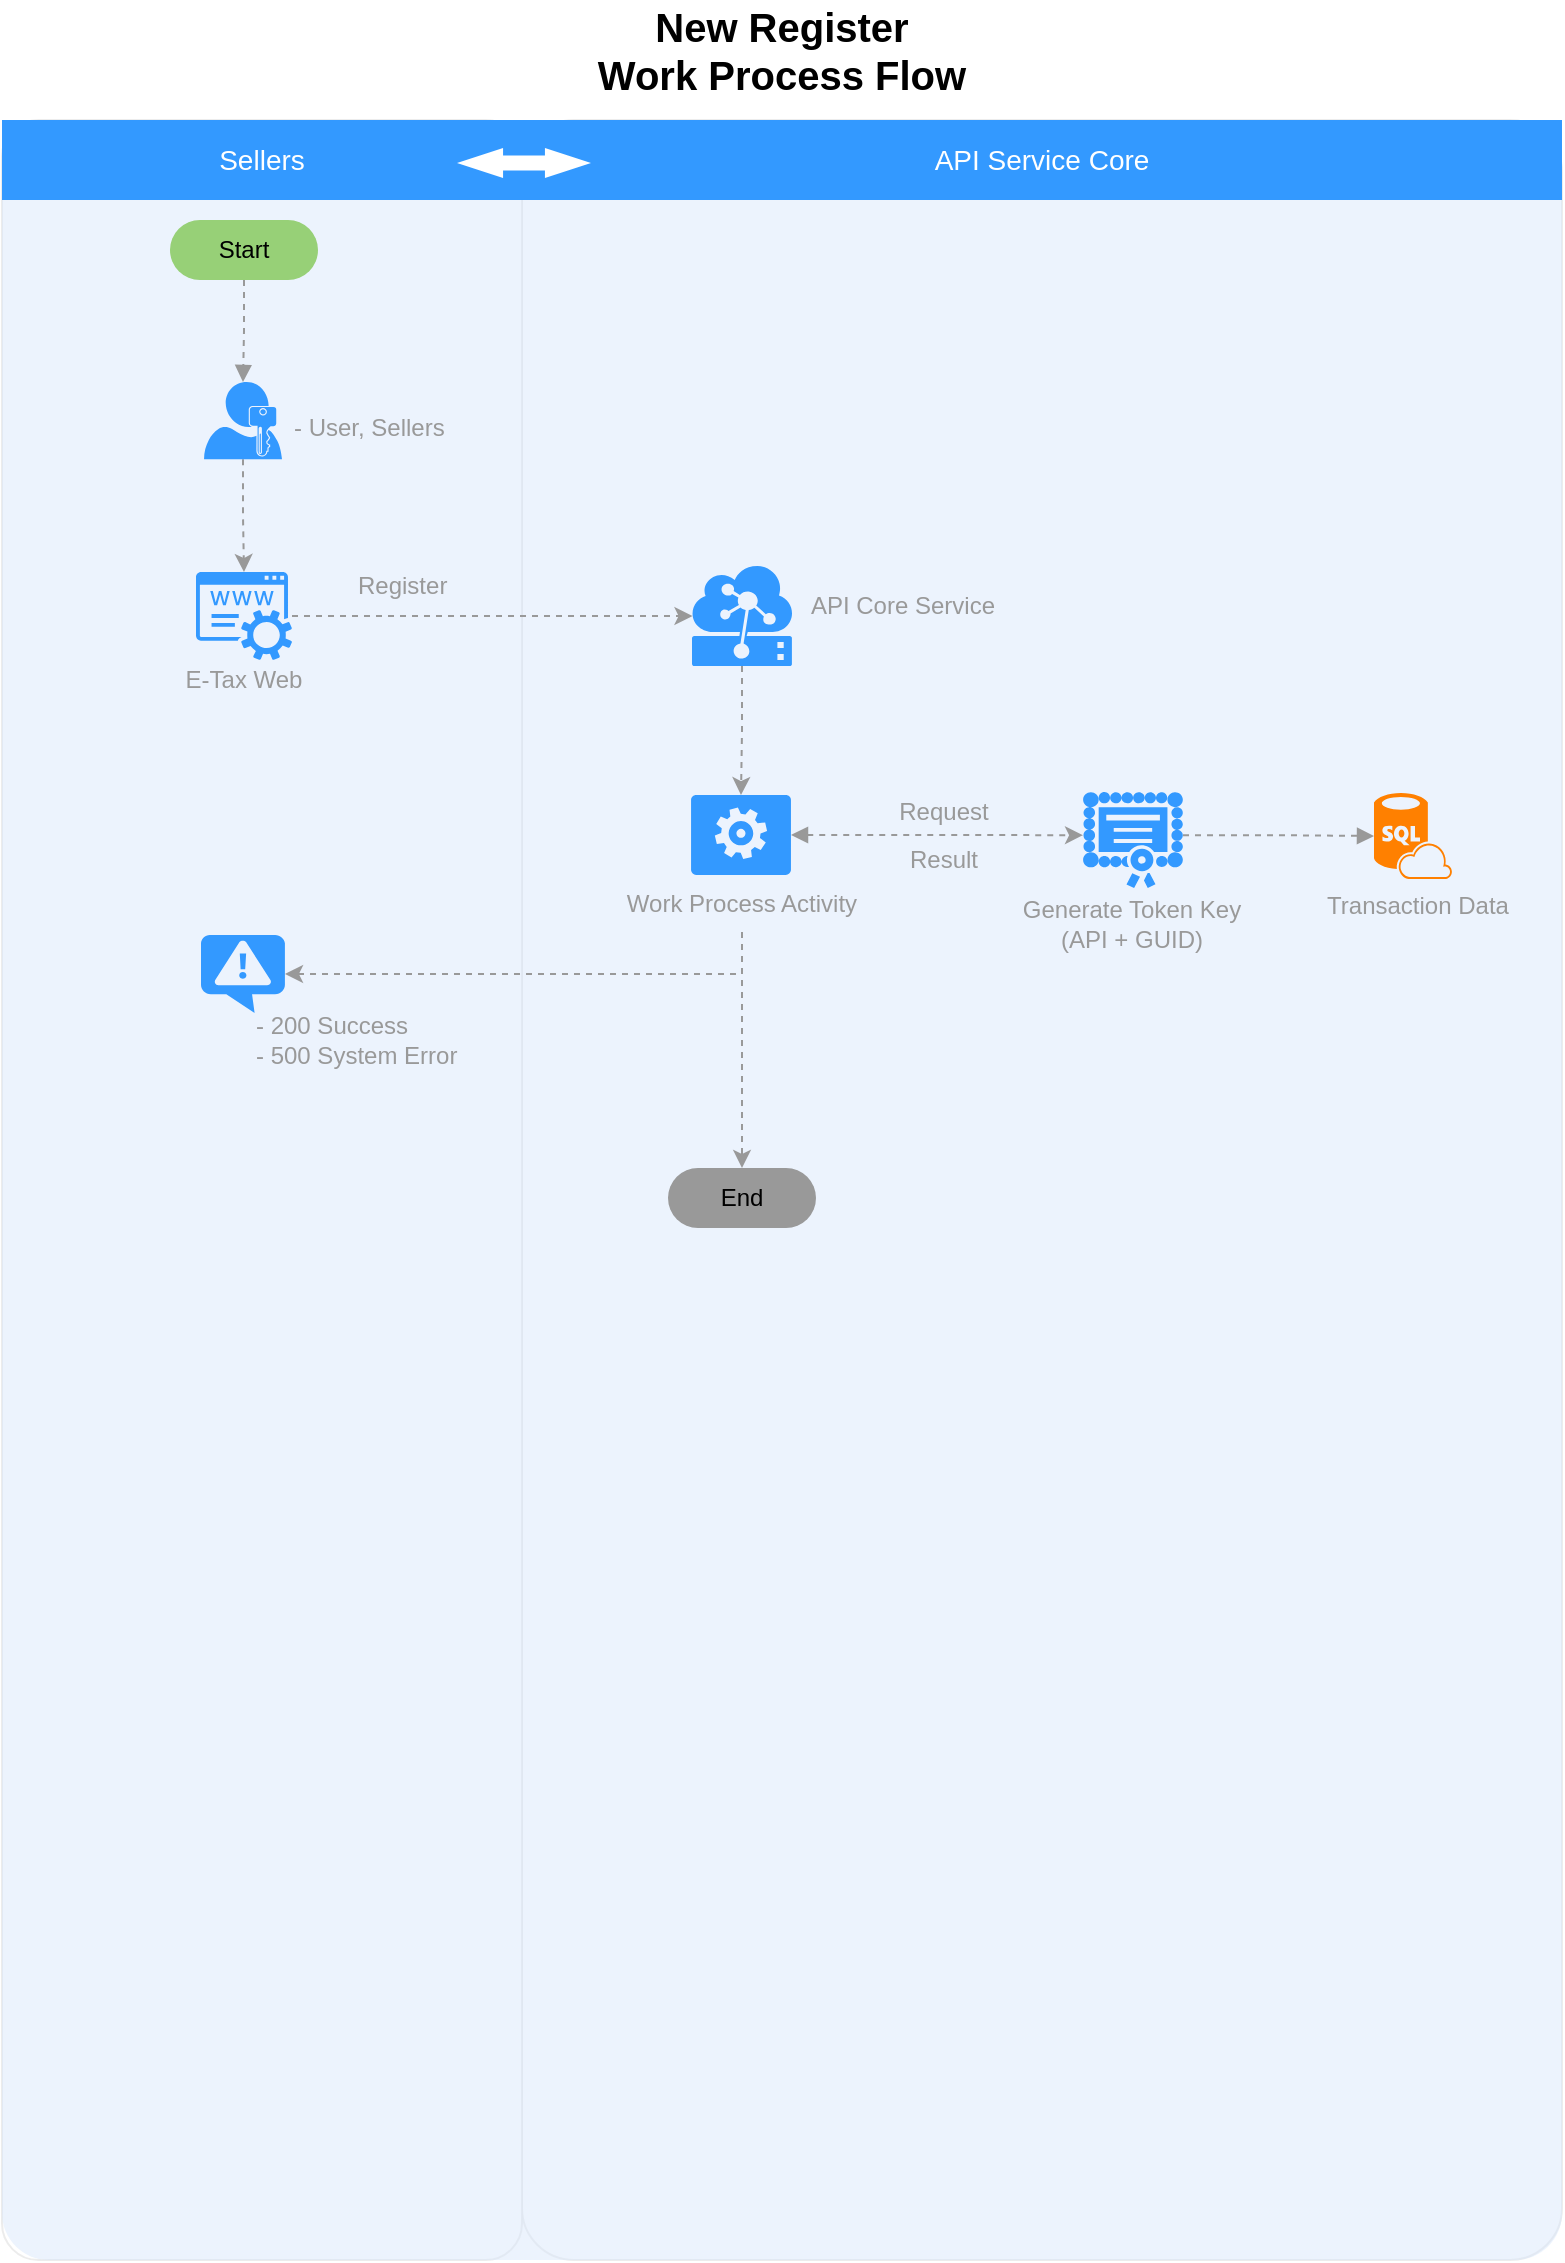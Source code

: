 <mxfile version="10.8.0" type="github"><diagram id="oyJG5gAHa9CKH-HlgH-Q" name="Page-1"><mxGraphModel dx="1220" dy="634" grid="1" gridSize="10" guides="1" tooltips="1" connect="1" arrows="1" fold="1" page="1" pageScale="1" pageWidth="827" pageHeight="1169" math="0" shadow="0"><root><mxCell id="0"/><mxCell id="1" parent="0"/><mxCell id="Rs6xH6_fGf0zCs76IZ1n-2" value="" style="rounded=1;whiteSpace=wrap;html=1;strokeColor=#E6E6E6;strokeWidth=1;fillColor=#FFFFFF;fontFamily=Helvetica;fontSize=14;fontColor=#FFB366;opacity=75;verticalAlign=top;fontStyle=1;arcSize=5;" parent="1" vertex="1"><mxGeometry x="290" y="80" width="520" height="1070" as="geometry"/></mxCell><mxCell id="Rs6xH6_fGf0zCs76IZ1n-3" value="" style="rounded=1;whiteSpace=wrap;html=1;strokeColor=#E6E6E6;strokeWidth=1;fillColor=#FFFFFF;fontFamily=Helvetica;fontSize=14;fontColor=#FFB366;opacity=75;verticalAlign=top;fontStyle=1;arcSize=7;" parent="1" vertex="1"><mxGeometry x="30" y="80" width="260" height="1070" as="geometry"/></mxCell><mxCell id="Rs6xH6_fGf0zCs76IZ1n-4" value="" style="rounded=1;whiteSpace=wrap;html=1;strokeColor=none;strokeWidth=1;fillColor=#dae8fc;fontSize=12;align=center;arcSize=3;opacity=50;" parent="1" vertex="1"><mxGeometry x="30" y="80" width="780" height="1070" as="geometry"/></mxCell><mxCell id="Rs6xH6_fGf0zCs76IZ1n-5" value="Sellers" style="whiteSpace=wrap;html=1;dashed=1;strokeColor=none;strokeWidth=2;fillColor=#3399FF;fontFamily=Helvetica;fontSize=14;fontColor=#FFFFFF;fontStyle=0" parent="1" vertex="1"><mxGeometry x="30" y="80" width="260" height="40" as="geometry"/></mxCell><mxCell id="Rs6xH6_fGf0zCs76IZ1n-6" value="API Service Core" style="whiteSpace=wrap;html=1;dashed=1;strokeColor=none;strokeWidth=2;fillColor=#3399FF;fontFamily=Helvetica;fontSize=14;fontColor=#FFFFFF;fontStyle=0" parent="1" vertex="1"><mxGeometry x="290" y="80" width="520" height="40" as="geometry"/></mxCell><mxCell id="Rs6xH6_fGf0zCs76IZ1n-7" value="New Register&lt;br&gt;Work Process Flow" style="text;html=1;strokeColor=none;fillColor=none;align=center;verticalAlign=middle;whiteSpace=wrap;rounded=0;fontStyle=1;fontSize=20;" parent="1" vertex="1"><mxGeometry x="290" y="20" width="260" height="50" as="geometry"/></mxCell><mxCell id="Rs6xH6_fGf0zCs76IZ1n-8" value="" style="shape=mxgraph.arrows.two_way_arrow_horizontal;html=1;verticalLabelPosition=bottom;verticalAlign=top;strokeWidth=2;strokeColor=none;dashed=1;fillColor=#FFFFFF;fontFamily=Verdana;fontSize=12;fontColor=#00BEF2" parent="1" vertex="1"><mxGeometry x="257.5" y="94" width="67" height="15" as="geometry"/></mxCell><mxCell id="Rs6xH6_fGf0zCs76IZ1n-11" style="edgeStyle=orthogonalEdgeStyle;rounded=0;orthogonalLoop=1;jettySize=auto;html=1;fontSize=14;strokeColor=#999999;dashed=1;entryX=0.005;entryY=0.5;entryDx=0;entryDy=0;entryPerimeter=0;" parent="1" source="Rs6xH6_fGf0zCs76IZ1n-25" target="Rs6xH6_fGf0zCs76IZ1n-19" edge="1"><mxGeometry relative="1" as="geometry"><mxPoint x="521" y="355" as="targetPoint"/><mxPoint x="187" y="355" as="sourcePoint"/></mxGeometry></mxCell><mxCell id="Rs6xH6_fGf0zCs76IZ1n-12" value="Register" style="text;html=1;strokeColor=none;fillColor=none;align=left;verticalAlign=middle;whiteSpace=wrap;rounded=0;fontSize=12;fontColor=#999999;" parent="1" vertex="1"><mxGeometry x="205.5" y="303" width="59" height="20" as="geometry"/></mxCell><mxCell id="Rs6xH6_fGf0zCs76IZ1n-13" style="edgeStyle=orthogonalEdgeStyle;rounded=0;orthogonalLoop=1;jettySize=auto;html=1;exitX=0.5;exitY=1;exitDx=0;exitDy=0;dashed=1;strokeColor=#999999;exitPerimeter=0;" parent="1" source="Rs6xH6_fGf0zCs76IZ1n-23" target="Rs6xH6_fGf0zCs76IZ1n-25" edge="1"><mxGeometry relative="1" as="geometry"><mxPoint x="151" y="299" as="sourcePoint"/><mxPoint x="151" y="355" as="targetPoint"/></mxGeometry></mxCell><mxCell id="Rs6xH6_fGf0zCs76IZ1n-18" style="edgeStyle=orthogonalEdgeStyle;rounded=0;orthogonalLoop=1;jettySize=auto;html=1;exitX=0.5;exitY=1;exitDx=0;exitDy=0;exitPerimeter=0;entryX=0.5;entryY=0;entryDx=0;entryDy=0;dashed=1;strokeColor=#999999;entryPerimeter=0;" parent="1" source="Rs6xH6_fGf0zCs76IZ1n-19" target="Rs6xH6_fGf0zCs76IZ1n-56" edge="1"><mxGeometry relative="1" as="geometry"><mxPoint x="400" y="418" as="targetPoint"/></mxGeometry></mxCell><mxCell id="Rs6xH6_fGf0zCs76IZ1n-19" value="" style="shadow=0;dashed=0;html=1;strokeColor=none;labelPosition=center;verticalLabelPosition=bottom;verticalAlign=top;align=center;shape=mxgraph.mscae.cloud.iot_edge;fillColor=#3399FF;pointerEvents=1;fontSize=12;fontColor=#999999;" parent="1" vertex="1"><mxGeometry x="375" y="303" width="50" height="50" as="geometry"/></mxCell><mxCell id="Rs6xH6_fGf0zCs76IZ1n-20" value="API Core Service" style="text;html=1;strokeColor=none;fillColor=none;align=center;verticalAlign=middle;whiteSpace=wrap;rounded=0;fontSize=12;fontColor=#999999;" parent="1" vertex="1"><mxGeometry x="430" y="308.5" width="101" height="29" as="geometry"/></mxCell><mxCell id="Rs6xH6_fGf0zCs76IZ1n-21" value="" style="group" parent="1" vertex="1" connectable="0"><mxGeometry x="131" y="211" width="162.5" height="50" as="geometry"/></mxCell><mxCell id="Rs6xH6_fGf0zCs76IZ1n-22" value="&lt;font color=&quot;#999999&quot; style=&quot;font-size: 12px&quot;&gt;- User, Sellers&lt;br&gt;&lt;br&gt;&lt;/font&gt;" style="text;html=1;strokeColor=none;fillColor=none;align=left;verticalAlign=middle;whiteSpace=wrap;rounded=0;fontSize=12;" parent="Rs6xH6_fGf0zCs76IZ1n-21" vertex="1"><mxGeometry x="42.5" y="10" width="120" height="40" as="geometry"/></mxCell><mxCell id="Rs6xH6_fGf0zCs76IZ1n-23" value="" style="pointerEvents=1;shadow=0;dashed=0;html=1;strokeColor=none;labelPosition=center;verticalLabelPosition=bottom;verticalAlign=top;align=center;shape=mxgraph.mscae.enterprise.user_permissions;fillColor=#3399FF;fontSize=14;" parent="Rs6xH6_fGf0zCs76IZ1n-21" vertex="1"><mxGeometry width="39" height="38.678" as="geometry"/></mxCell><mxCell id="Rs6xH6_fGf0zCs76IZ1n-24" value="" style="group" parent="1" vertex="1" connectable="0"><mxGeometry x="95.5" y="306" width="110" height="74" as="geometry"/></mxCell><mxCell id="Rs6xH6_fGf0zCs76IZ1n-25" value="" style="pointerEvents=1;shadow=0;dashed=0;html=1;strokeColor=none;fillColor=#3399FF;labelPosition=center;verticalLabelPosition=bottom;verticalAlign=top;outlineConnect=0;align=center;shape=mxgraph.office.services.registrar_service;" parent="Rs6xH6_fGf0zCs76IZ1n-24" vertex="1"><mxGeometry x="31.5" width="48" height="44" as="geometry"/></mxCell><mxCell id="Rs6xH6_fGf0zCs76IZ1n-26" value="E-Tax Web" style="text;html=1;strokeColor=none;fillColor=none;align=center;verticalAlign=middle;whiteSpace=wrap;rounded=0;fontSize=12;fontColor=#999999;" parent="Rs6xH6_fGf0zCs76IZ1n-24" vertex="1"><mxGeometry y="39" width="110" height="30" as="geometry"/></mxCell><mxCell id="Rs6xH6_fGf0zCs76IZ1n-45" style="edgeStyle=orthogonalEdgeStyle;rounded=0;orthogonalLoop=1;jettySize=auto;html=1;exitX=0.5;exitY=1;exitDx=0;exitDy=0;entryX=0.5;entryY=0;entryDx=0;entryDy=0;entryPerimeter=0;dashed=1;startArrow=none;startFill=0;endArrow=block;endFill=1;strokeColor=#999999;fontColor=#000000;" parent="1" source="Rs6xH6_fGf0zCs76IZ1n-46" target="Rs6xH6_fGf0zCs76IZ1n-23" edge="1"><mxGeometry relative="1" as="geometry"/></mxCell><mxCell id="Rs6xH6_fGf0zCs76IZ1n-46" value="Start" style="rounded=1;whiteSpace=wrap;html=1;fontColor=#000000;align=center;arcSize=50;labelBackgroundColor=none;fillColor=#97D077;strokeColor=none;" parent="1" vertex="1"><mxGeometry x="114" y="130" width="74" height="30" as="geometry"/></mxCell><mxCell id="Rs6xH6_fGf0zCs76IZ1n-55" value="" style="group" parent="1" vertex="1" connectable="0"><mxGeometry x="321.5" y="417.5" width="160" height="72" as="geometry"/></mxCell><mxCell id="Rs6xH6_fGf0zCs76IZ1n-56" value="" style="verticalLabelPosition=bottom;html=1;verticalAlign=top;align=center;strokeColor=none;fillColor=#3399FF;shape=mxgraph.azure.worker_role;fontSize=12;fontColor=#999999;" parent="Rs6xH6_fGf0zCs76IZ1n-55" vertex="1"><mxGeometry x="53" width="50" height="40" as="geometry"/></mxCell><mxCell id="Rs6xH6_fGf0zCs76IZ1n-69" value="" style="group" parent="1" vertex="1" connectable="0"><mxGeometry x="540" y="490" width="108" height="79" as="geometry"/></mxCell><mxCell id="Rs6xH6_fGf0zCs76IZ1n-72" style="edgeStyle=orthogonalEdgeStyle;rounded=0;orthogonalLoop=1;jettySize=auto;html=1;exitX=0.5;exitY=1;exitDx=0;exitDy=0;entryX=1;entryY=0.5;entryDx=0;entryDy=0;entryPerimeter=0;dashed=1;strokeColor=#999999;fontColor=#00CC00;" parent="1" source="Rs6xH6_fGf0zCs76IZ1n-74" target="Rs6xH6_fGf0zCs76IZ1n-83" edge="1"><mxGeometry relative="1" as="geometry"/></mxCell><mxCell id="Rs6xH6_fGf0zCs76IZ1n-73" style="edgeStyle=orthogonalEdgeStyle;rounded=0;orthogonalLoop=1;jettySize=auto;html=1;exitX=0.5;exitY=1;exitDx=0;exitDy=0;entryX=0.5;entryY=0;entryDx=0;entryDy=0;dashed=1;strokeColor=#999999;fontColor=#00CC00;" parent="1" source="Rs6xH6_fGf0zCs76IZ1n-74" target="Rs6xH6_fGf0zCs76IZ1n-85" edge="1"><mxGeometry relative="1" as="geometry"/></mxCell><mxCell id="Rs6xH6_fGf0zCs76IZ1n-74" value="Work Process Activity&lt;br&gt;" style="text;html=1;strokeColor=none;fillColor=none;align=center;verticalAlign=middle;whiteSpace=wrap;rounded=0;fontSize=12;fontColor=#999999;" parent="1" vertex="1"><mxGeometry x="320" y="457" width="160" height="29" as="geometry"/></mxCell><mxCell id="Rs6xH6_fGf0zCs76IZ1n-75" value="Transaction Data" style="text;html=1;strokeColor=none;fillColor=none;align=center;verticalAlign=middle;whiteSpace=wrap;rounded=0;fontSize=12;fontColor=#999999;" parent="1" vertex="1"><mxGeometry x="684" y="458.5" width="108" height="29" as="geometry"/></mxCell><mxCell id="Rs6xH6_fGf0zCs76IZ1n-76" value="" style="verticalLabelPosition=bottom;html=1;verticalAlign=top;align=center;strokeColor=none;fillColor=#FF8000;shape=mxgraph.azure.sql_database_sql_azure;fontSize=12;fontColor=#999999;" parent="1" vertex="1"><mxGeometry x="716" y="416.5" width="39" height="43" as="geometry"/></mxCell><mxCell id="Rs6xH6_fGf0zCs76IZ1n-77" value="Generate Token Key&lt;br&gt;(API + GUID)&lt;br&gt;" style="text;html=1;strokeColor=none;fillColor=none;align=center;verticalAlign=middle;whiteSpace=wrap;rounded=0;fontSize=12;fontColor=#999999;" parent="1" vertex="1"><mxGeometry x="538" y="464" width="114" height="36" as="geometry"/></mxCell><mxCell id="Rs6xH6_fGf0zCs76IZ1n-78" value="" style="pointerEvents=1;shadow=0;dashed=0;html=1;strokeColor=none;labelPosition=center;verticalLabelPosition=bottom;verticalAlign=top;align=center;shape=mxgraph.mscae.intune.inventory_license;fillColor=#3399FF;fontSize=14;" parent="1" vertex="1"><mxGeometry x="570.5" y="416" width="50" height="48" as="geometry"/></mxCell><mxCell id="Rs6xH6_fGf0zCs76IZ1n-79" style="edgeStyle=orthogonalEdgeStyle;rounded=0;orthogonalLoop=1;jettySize=auto;html=1;exitX=1;exitY=0.5;exitDx=0;exitDy=0;exitPerimeter=0;entryX=0;entryY=0.45;entryDx=0;entryDy=0;entryPerimeter=0;dashed=1;strokeColor=#999999;startArrow=block;startFill=1;" parent="1" source="Rs6xH6_fGf0zCs76IZ1n-56" target="Rs6xH6_fGf0zCs76IZ1n-78" edge="1"><mxGeometry relative="1" as="geometry"><mxPoint x="435" y="437" as="sourcePoint"/></mxGeometry></mxCell><mxCell id="Rs6xH6_fGf0zCs76IZ1n-80" value="Request" style="text;html=1;strokeColor=none;fillColor=none;align=center;verticalAlign=middle;whiteSpace=wrap;rounded=0;fontSize=12;fontColor=#999999;" parent="1" vertex="1"><mxGeometry x="471" y="416" width="60" height="20" as="geometry"/></mxCell><mxCell id="Rs6xH6_fGf0zCs76IZ1n-81" value="Result" style="text;html=1;strokeColor=none;fillColor=none;align=center;verticalAlign=middle;whiteSpace=wrap;rounded=0;fontSize=12;fontColor=#999999;" parent="1" vertex="1"><mxGeometry x="471" y="440" width="60" height="20" as="geometry"/></mxCell><mxCell id="Rs6xH6_fGf0zCs76IZ1n-82" style="edgeStyle=orthogonalEdgeStyle;rounded=0;orthogonalLoop=1;jettySize=auto;html=1;exitX=1;exitY=0.45;exitDx=0;exitDy=0;exitPerimeter=0;entryX=0;entryY=0.5;entryDx=0;entryDy=0;entryPerimeter=0;dashed=1;startArrow=none;startFill=0;endArrow=block;endFill=1;strokeColor=#999999;" parent="1" source="Rs6xH6_fGf0zCs76IZ1n-78" target="Rs6xH6_fGf0zCs76IZ1n-76" edge="1"><mxGeometry relative="1" as="geometry"/></mxCell><mxCell id="Rs6xH6_fGf0zCs76IZ1n-83" value="" style="verticalLabelPosition=bottom;html=1;verticalAlign=top;align=center;strokeColor=none;fillColor=#3399FF;shape=mxgraph.azure.notification_topic;fontSize=12;fontColor=#999999;" parent="1" vertex="1"><mxGeometry x="129.5" y="487.5" width="42" height="39" as="geometry"/></mxCell><mxCell id="Rs6xH6_fGf0zCs76IZ1n-84" value="- 200 Success&lt;br&gt;- 500 System Error&lt;br&gt;" style="text;html=1;strokeColor=none;fillColor=none;align=left;verticalAlign=middle;whiteSpace=wrap;rounded=0;fontSize=12;fontColor=#999999;" parent="1" vertex="1"><mxGeometry x="155" y="522.5" width="143" height="35" as="geometry"/></mxCell><mxCell id="Rs6xH6_fGf0zCs76IZ1n-85" value="End" style="rounded=1;whiteSpace=wrap;html=1;fontColor=#000000;align=center;arcSize=50;labelBackgroundColor=none;fillColor=#999999;strokeColor=none;" parent="1" vertex="1"><mxGeometry x="363" y="604" width="74" height="30" as="geometry"/></mxCell></root></mxGraphModel></diagram></mxfile>